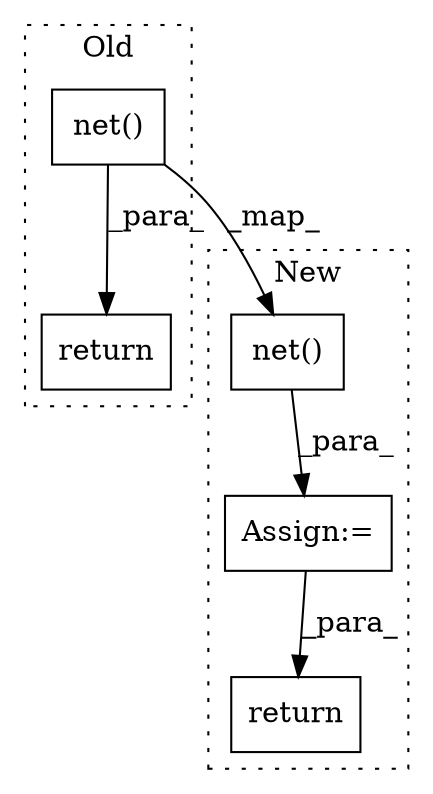 digraph G {
subgraph cluster0 {
1 [label="net()" a="75" s="13752,13769" l="9,1" shape="box"];
4 [label="return" a="93" s="13745" l="7" shape="box"];
label = "Old";
style="dotted";
}
subgraph cluster1 {
2 [label="net()" a="75" s="13842,13859" l="9,1" shape="box"];
3 [label="Assign:=" a="68" s="13839" l="3" shape="box"];
5 [label="return" a="93" s="13953" l="7" shape="box"];
label = "New";
style="dotted";
}
1 -> 2 [label="_map_"];
1 -> 4 [label="_para_"];
2 -> 3 [label="_para_"];
3 -> 5 [label="_para_"];
}